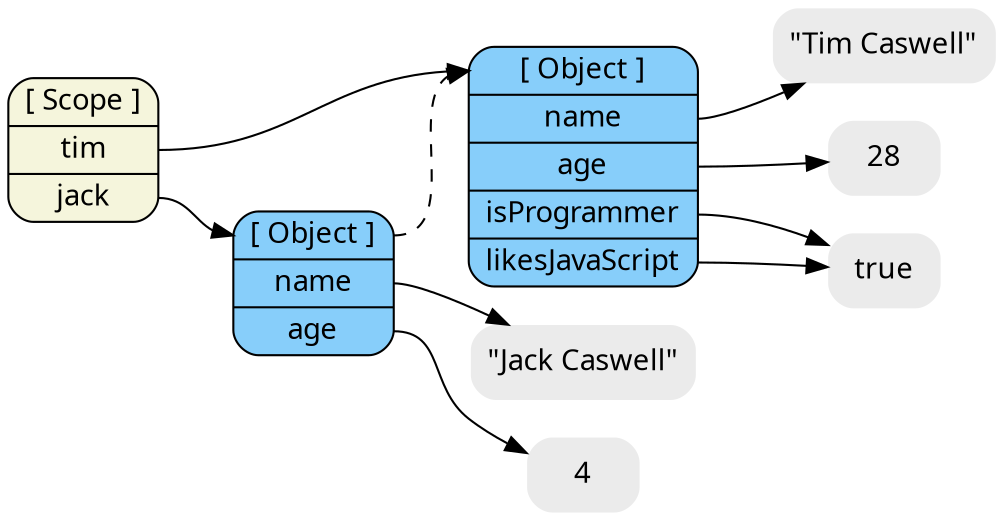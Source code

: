 digraph finite_state_machine {
	size="8,5"
	rankdir = "LR"
	node [fontname=Sans]

  /* Execution Contexts */
  node [shape=Mrecord, fillcolor=beige, style=filled];
  top [label="<__proto__>[ Scope ]|<tim>tim|<jack>jack"];

  /* Normal Objects */
  node [shape = Mrecord, fillcolor=lightskyblue, style=filled];
  obj1 [label = "<__proto__>[ Object ]|<name>name|<age>age|<isProgrammer>isProgrammer|<likesJavaScript>likesJavaScript"];
  obj2 [label = "<__proto__>[ Object ]|<name>name|<age>age"];


  /* Literals */
  node [shape = plaintext, fillcolor=gray92, style="filled,rounded"];
  s_tim [label="\"Tim Caswell\""]
  s_jack [label="\"Jack Caswell\""]
  true [label="true"]
  n4 [label="4"]
  n28 [label="28"]
  
  /* References */
  top:tim -> obj1:__proto__;
  obj1:name -> s_tim;
  obj1:age -> n28;
  obj1:isProgrammer -> true;
  obj1:likesJavaScript -> true;
  top:jack -> obj2:__proto__;
  obj2:name -> s_jack;
  obj2:age -> n4;
  
  /* Inheritance Chains */
  edge [style=dashed]
  obj2:__proto__ -> obj1:__proto__;

}
